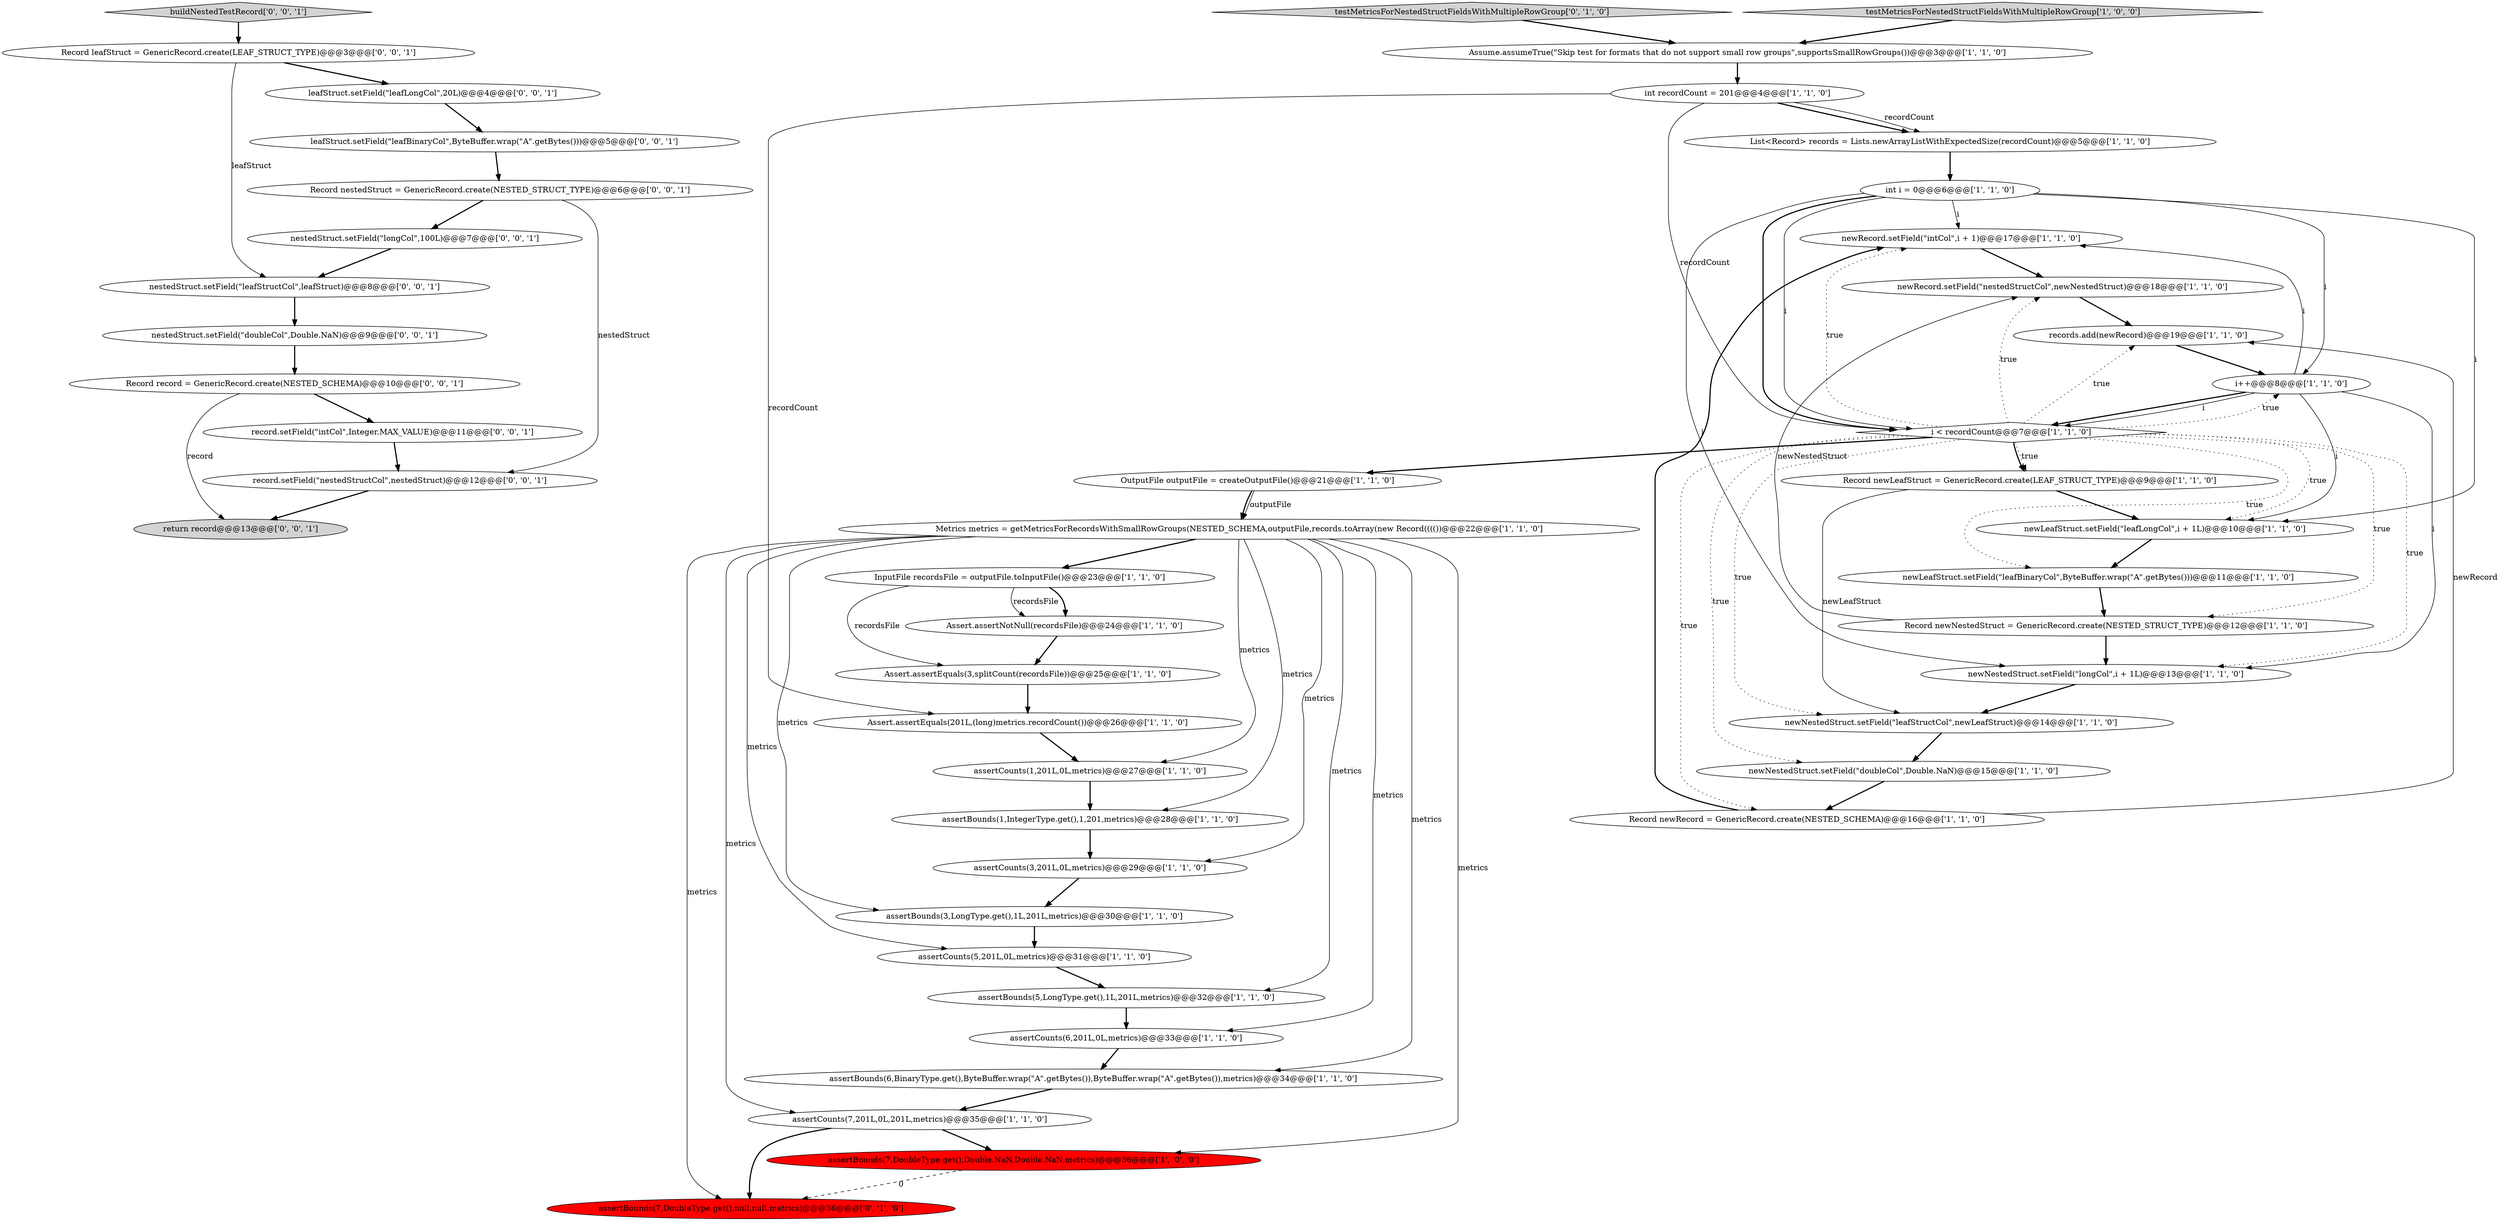 digraph {
41 [style = filled, label = "Record record = GenericRecord.create(NESTED_SCHEMA)@@@10@@@['0', '0', '1']", fillcolor = white, shape = ellipse image = "AAA0AAABBB3BBB"];
11 [style = filled, label = "Assume.assumeTrue(\"Skip test for formats that do not support small row groups\",supportsSmallRowGroups())@@@3@@@['1', '1', '0']", fillcolor = white, shape = ellipse image = "AAA0AAABBB1BBB"];
24 [style = filled, label = "assertBounds(6,BinaryType.get(),ByteBuffer.wrap(\"A\".getBytes()),ByteBuffer.wrap(\"A\".getBytes()),metrics)@@@34@@@['1', '1', '0']", fillcolor = white, shape = ellipse image = "AAA0AAABBB1BBB"];
20 [style = filled, label = "Assert.assertEquals(3,splitCount(recordsFile))@@@25@@@['1', '1', '0']", fillcolor = white, shape = ellipse image = "AAA0AAABBB1BBB"];
26 [style = filled, label = "newRecord.setField(\"intCol\",i + 1)@@@17@@@['1', '1', '0']", fillcolor = white, shape = ellipse image = "AAA0AAABBB1BBB"];
35 [style = filled, label = "testMetricsForNestedStructFieldsWithMultipleRowGroup['0', '1', '0']", fillcolor = lightgray, shape = diamond image = "AAA0AAABBB2BBB"];
36 [style = filled, label = "Record leafStruct = GenericRecord.create(LEAF_STRUCT_TYPE)@@@3@@@['0', '0', '1']", fillcolor = white, shape = ellipse image = "AAA0AAABBB3BBB"];
45 [style = filled, label = "nestedStruct.setField(\"leafStructCol\",leafStruct)@@@8@@@['0', '0', '1']", fillcolor = white, shape = ellipse image = "AAA0AAABBB3BBB"];
46 [style = filled, label = "record.setField(\"nestedStructCol\",nestedStruct)@@@12@@@['0', '0', '1']", fillcolor = white, shape = ellipse image = "AAA0AAABBB3BBB"];
18 [style = filled, label = "newRecord.setField(\"nestedStructCol\",newNestedStruct)@@@18@@@['1', '1', '0']", fillcolor = white, shape = ellipse image = "AAA0AAABBB1BBB"];
6 [style = filled, label = "Metrics metrics = getMetricsForRecordsWithSmallRowGroups(NESTED_SCHEMA,outputFile,records.toArray(new Record(((())@@@22@@@['1', '1', '0']", fillcolor = white, shape = ellipse image = "AAA0AAABBB1BBB"];
2 [style = filled, label = "assertCounts(1,201L,0L,metrics)@@@27@@@['1', '1', '0']", fillcolor = white, shape = ellipse image = "AAA0AAABBB1BBB"];
38 [style = filled, label = "leafStruct.setField(\"leafBinaryCol\",ByteBuffer.wrap(\"A\".getBytes()))@@@5@@@['0', '0', '1']", fillcolor = white, shape = ellipse image = "AAA0AAABBB3BBB"];
22 [style = filled, label = "InputFile recordsFile = outputFile.toInputFile()@@@23@@@['1', '1', '0']", fillcolor = white, shape = ellipse image = "AAA0AAABBB1BBB"];
19 [style = filled, label = "assertBounds(5,LongType.get(),1L,201L,metrics)@@@32@@@['1', '1', '0']", fillcolor = white, shape = ellipse image = "AAA0AAABBB1BBB"];
4 [style = filled, label = "Assert.assertEquals(201L,(long)metrics.recordCount())@@@26@@@['1', '1', '0']", fillcolor = white, shape = ellipse image = "AAA0AAABBB1BBB"];
16 [style = filled, label = "Record newNestedStruct = GenericRecord.create(NESTED_STRUCT_TYPE)@@@12@@@['1', '1', '0']", fillcolor = white, shape = ellipse image = "AAA0AAABBB1BBB"];
29 [style = filled, label = "testMetricsForNestedStructFieldsWithMultipleRowGroup['1', '0', '0']", fillcolor = lightgray, shape = diamond image = "AAA0AAABBB1BBB"];
25 [style = filled, label = "assertBounds(1,IntegerType.get(),1,201,metrics)@@@28@@@['1', '1', '0']", fillcolor = white, shape = ellipse image = "AAA0AAABBB1BBB"];
9 [style = filled, label = "assertBounds(3,LongType.get(),1L,201L,metrics)@@@30@@@['1', '1', '0']", fillcolor = white, shape = ellipse image = "AAA0AAABBB1BBB"];
3 [style = filled, label = "assertCounts(3,201L,0L,metrics)@@@29@@@['1', '1', '0']", fillcolor = white, shape = ellipse image = "AAA0AAABBB1BBB"];
14 [style = filled, label = "records.add(newRecord)@@@19@@@['1', '1', '0']", fillcolor = white, shape = ellipse image = "AAA0AAABBB1BBB"];
27 [style = filled, label = "newNestedStruct.setField(\"leafStructCol\",newLeafStruct)@@@14@@@['1', '1', '0']", fillcolor = white, shape = ellipse image = "AAA0AAABBB1BBB"];
40 [style = filled, label = "nestedStruct.setField(\"doubleCol\",Double.NaN)@@@9@@@['0', '0', '1']", fillcolor = white, shape = ellipse image = "AAA0AAABBB3BBB"];
42 [style = filled, label = "leafStruct.setField(\"leafLongCol\",20L)@@@4@@@['0', '0', '1']", fillcolor = white, shape = ellipse image = "AAA0AAABBB3BBB"];
17 [style = filled, label = "Record newRecord = GenericRecord.create(NESTED_SCHEMA)@@@16@@@['1', '1', '0']", fillcolor = white, shape = ellipse image = "AAA0AAABBB1BBB"];
0 [style = filled, label = "List<Record> records = Lists.newArrayListWithExpectedSize(recordCount)@@@5@@@['1', '1', '0']", fillcolor = white, shape = ellipse image = "AAA0AAABBB1BBB"];
15 [style = filled, label = "assertCounts(6,201L,0L,metrics)@@@33@@@['1', '1', '0']", fillcolor = white, shape = ellipse image = "AAA0AAABBB1BBB"];
30 [style = filled, label = "newNestedStruct.setField(\"doubleCol\",Double.NaN)@@@15@@@['1', '1', '0']", fillcolor = white, shape = ellipse image = "AAA0AAABBB1BBB"];
10 [style = filled, label = "assertCounts(7,201L,0L,201L,metrics)@@@35@@@['1', '1', '0']", fillcolor = white, shape = ellipse image = "AAA0AAABBB1BBB"];
12 [style = filled, label = "i++@@@8@@@['1', '1', '0']", fillcolor = white, shape = ellipse image = "AAA0AAABBB1BBB"];
31 [style = filled, label = "newNestedStruct.setField(\"longCol\",i + 1L)@@@13@@@['1', '1', '0']", fillcolor = white, shape = ellipse image = "AAA0AAABBB1BBB"];
33 [style = filled, label = "Record newLeafStruct = GenericRecord.create(LEAF_STRUCT_TYPE)@@@9@@@['1', '1', '0']", fillcolor = white, shape = ellipse image = "AAA0AAABBB1BBB"];
43 [style = filled, label = "buildNestedTestRecord['0', '0', '1']", fillcolor = lightgray, shape = diamond image = "AAA0AAABBB3BBB"];
34 [style = filled, label = "assertBounds(7,DoubleType.get(),null,null,metrics)@@@36@@@['0', '1', '0']", fillcolor = red, shape = ellipse image = "AAA1AAABBB2BBB"];
21 [style = filled, label = "i < recordCount@@@7@@@['1', '1', '0']", fillcolor = white, shape = diamond image = "AAA0AAABBB1BBB"];
1 [style = filled, label = "int recordCount = 201@@@4@@@['1', '1', '0']", fillcolor = white, shape = ellipse image = "AAA0AAABBB1BBB"];
37 [style = filled, label = "nestedStruct.setField(\"longCol\",100L)@@@7@@@['0', '0', '1']", fillcolor = white, shape = ellipse image = "AAA0AAABBB3BBB"];
39 [style = filled, label = "Record nestedStruct = GenericRecord.create(NESTED_STRUCT_TYPE)@@@6@@@['0', '0', '1']", fillcolor = white, shape = ellipse image = "AAA0AAABBB3BBB"];
8 [style = filled, label = "int i = 0@@@6@@@['1', '1', '0']", fillcolor = white, shape = ellipse image = "AAA0AAABBB1BBB"];
44 [style = filled, label = "record.setField(\"intCol\",Integer.MAX_VALUE)@@@11@@@['0', '0', '1']", fillcolor = white, shape = ellipse image = "AAA0AAABBB3BBB"];
13 [style = filled, label = "newLeafStruct.setField(\"leafBinaryCol\",ByteBuffer.wrap(\"A\".getBytes()))@@@11@@@['1', '1', '0']", fillcolor = white, shape = ellipse image = "AAA0AAABBB1BBB"];
23 [style = filled, label = "Assert.assertNotNull(recordsFile)@@@24@@@['1', '1', '0']", fillcolor = white, shape = ellipse image = "AAA0AAABBB1BBB"];
47 [style = filled, label = "return record@@@13@@@['0', '0', '1']", fillcolor = lightgray, shape = ellipse image = "AAA0AAABBB3BBB"];
7 [style = filled, label = "assertCounts(5,201L,0L,metrics)@@@31@@@['1', '1', '0']", fillcolor = white, shape = ellipse image = "AAA0AAABBB1BBB"];
5 [style = filled, label = "newLeafStruct.setField(\"leafLongCol\",i + 1L)@@@10@@@['1', '1', '0']", fillcolor = white, shape = ellipse image = "AAA0AAABBB1BBB"];
28 [style = filled, label = "assertBounds(7,DoubleType.get(),Double.NaN,Double.NaN,metrics)@@@36@@@['1', '0', '0']", fillcolor = red, shape = ellipse image = "AAA1AAABBB1BBB"];
32 [style = filled, label = "OutputFile outputFile = createOutputFile()@@@21@@@['1', '1', '0']", fillcolor = white, shape = ellipse image = "AAA0AAABBB1BBB"];
21->12 [style = dotted, label="true"];
8->26 [style = solid, label="i"];
6->22 [style = bold, label=""];
39->46 [style = solid, label="nestedStruct"];
21->18 [style = dotted, label="true"];
1->21 [style = solid, label="recordCount"];
28->34 [style = dashed, label="0"];
33->27 [style = solid, label="newLeafStruct"];
12->26 [style = solid, label="i"];
21->27 [style = dotted, label="true"];
9->7 [style = bold, label=""];
38->39 [style = bold, label=""];
32->6 [style = bold, label=""];
44->46 [style = bold, label=""];
21->26 [style = dotted, label="true"];
22->20 [style = solid, label="recordsFile"];
0->8 [style = bold, label=""];
6->10 [style = solid, label="metrics"];
19->15 [style = bold, label=""];
2->25 [style = bold, label=""];
21->5 [style = dotted, label="true"];
12->31 [style = solid, label="i"];
24->10 [style = bold, label=""];
6->34 [style = solid, label="metrics"];
6->25 [style = solid, label="metrics"];
6->24 [style = solid, label="metrics"];
12->21 [style = bold, label=""];
27->30 [style = bold, label=""];
25->3 [style = bold, label=""];
21->17 [style = dotted, label="true"];
1->0 [style = bold, label=""];
4->2 [style = bold, label=""];
1->4 [style = solid, label="recordCount"];
22->23 [style = bold, label=""];
13->16 [style = bold, label=""];
21->33 [style = dotted, label="true"];
1->0 [style = solid, label="recordCount"];
10->34 [style = bold, label=""];
31->27 [style = bold, label=""];
21->31 [style = dotted, label="true"];
21->30 [style = dotted, label="true"];
6->3 [style = solid, label="metrics"];
37->45 [style = bold, label=""];
17->14 [style = solid, label="newRecord"];
21->13 [style = dotted, label="true"];
21->16 [style = dotted, label="true"];
42->38 [style = bold, label=""];
29->11 [style = bold, label=""];
6->28 [style = solid, label="metrics"];
6->2 [style = solid, label="metrics"];
22->23 [style = solid, label="recordsFile"];
36->42 [style = bold, label=""];
39->37 [style = bold, label=""];
16->18 [style = solid, label="newNestedStruct"];
23->20 [style = bold, label=""];
30->17 [style = bold, label=""];
6->15 [style = solid, label="metrics"];
43->36 [style = bold, label=""];
36->45 [style = solid, label="leafStruct"];
33->5 [style = bold, label=""];
3->9 [style = bold, label=""];
16->31 [style = bold, label=""];
5->13 [style = bold, label=""];
8->12 [style = solid, label="i"];
7->19 [style = bold, label=""];
45->40 [style = bold, label=""];
17->26 [style = bold, label=""];
8->21 [style = solid, label="i"];
10->28 [style = bold, label=""];
6->19 [style = solid, label="metrics"];
11->1 [style = bold, label=""];
21->33 [style = bold, label=""];
46->47 [style = bold, label=""];
20->4 [style = bold, label=""];
32->6 [style = solid, label="outputFile"];
8->31 [style = solid, label="i"];
12->5 [style = solid, label="i"];
8->5 [style = solid, label="i"];
15->24 [style = bold, label=""];
14->12 [style = bold, label=""];
21->32 [style = bold, label=""];
40->41 [style = bold, label=""];
21->14 [style = dotted, label="true"];
8->21 [style = bold, label=""];
12->21 [style = solid, label="i"];
6->7 [style = solid, label="metrics"];
6->9 [style = solid, label="metrics"];
41->44 [style = bold, label=""];
18->14 [style = bold, label=""];
41->47 [style = solid, label="record"];
26->18 [style = bold, label=""];
35->11 [style = bold, label=""];
}
